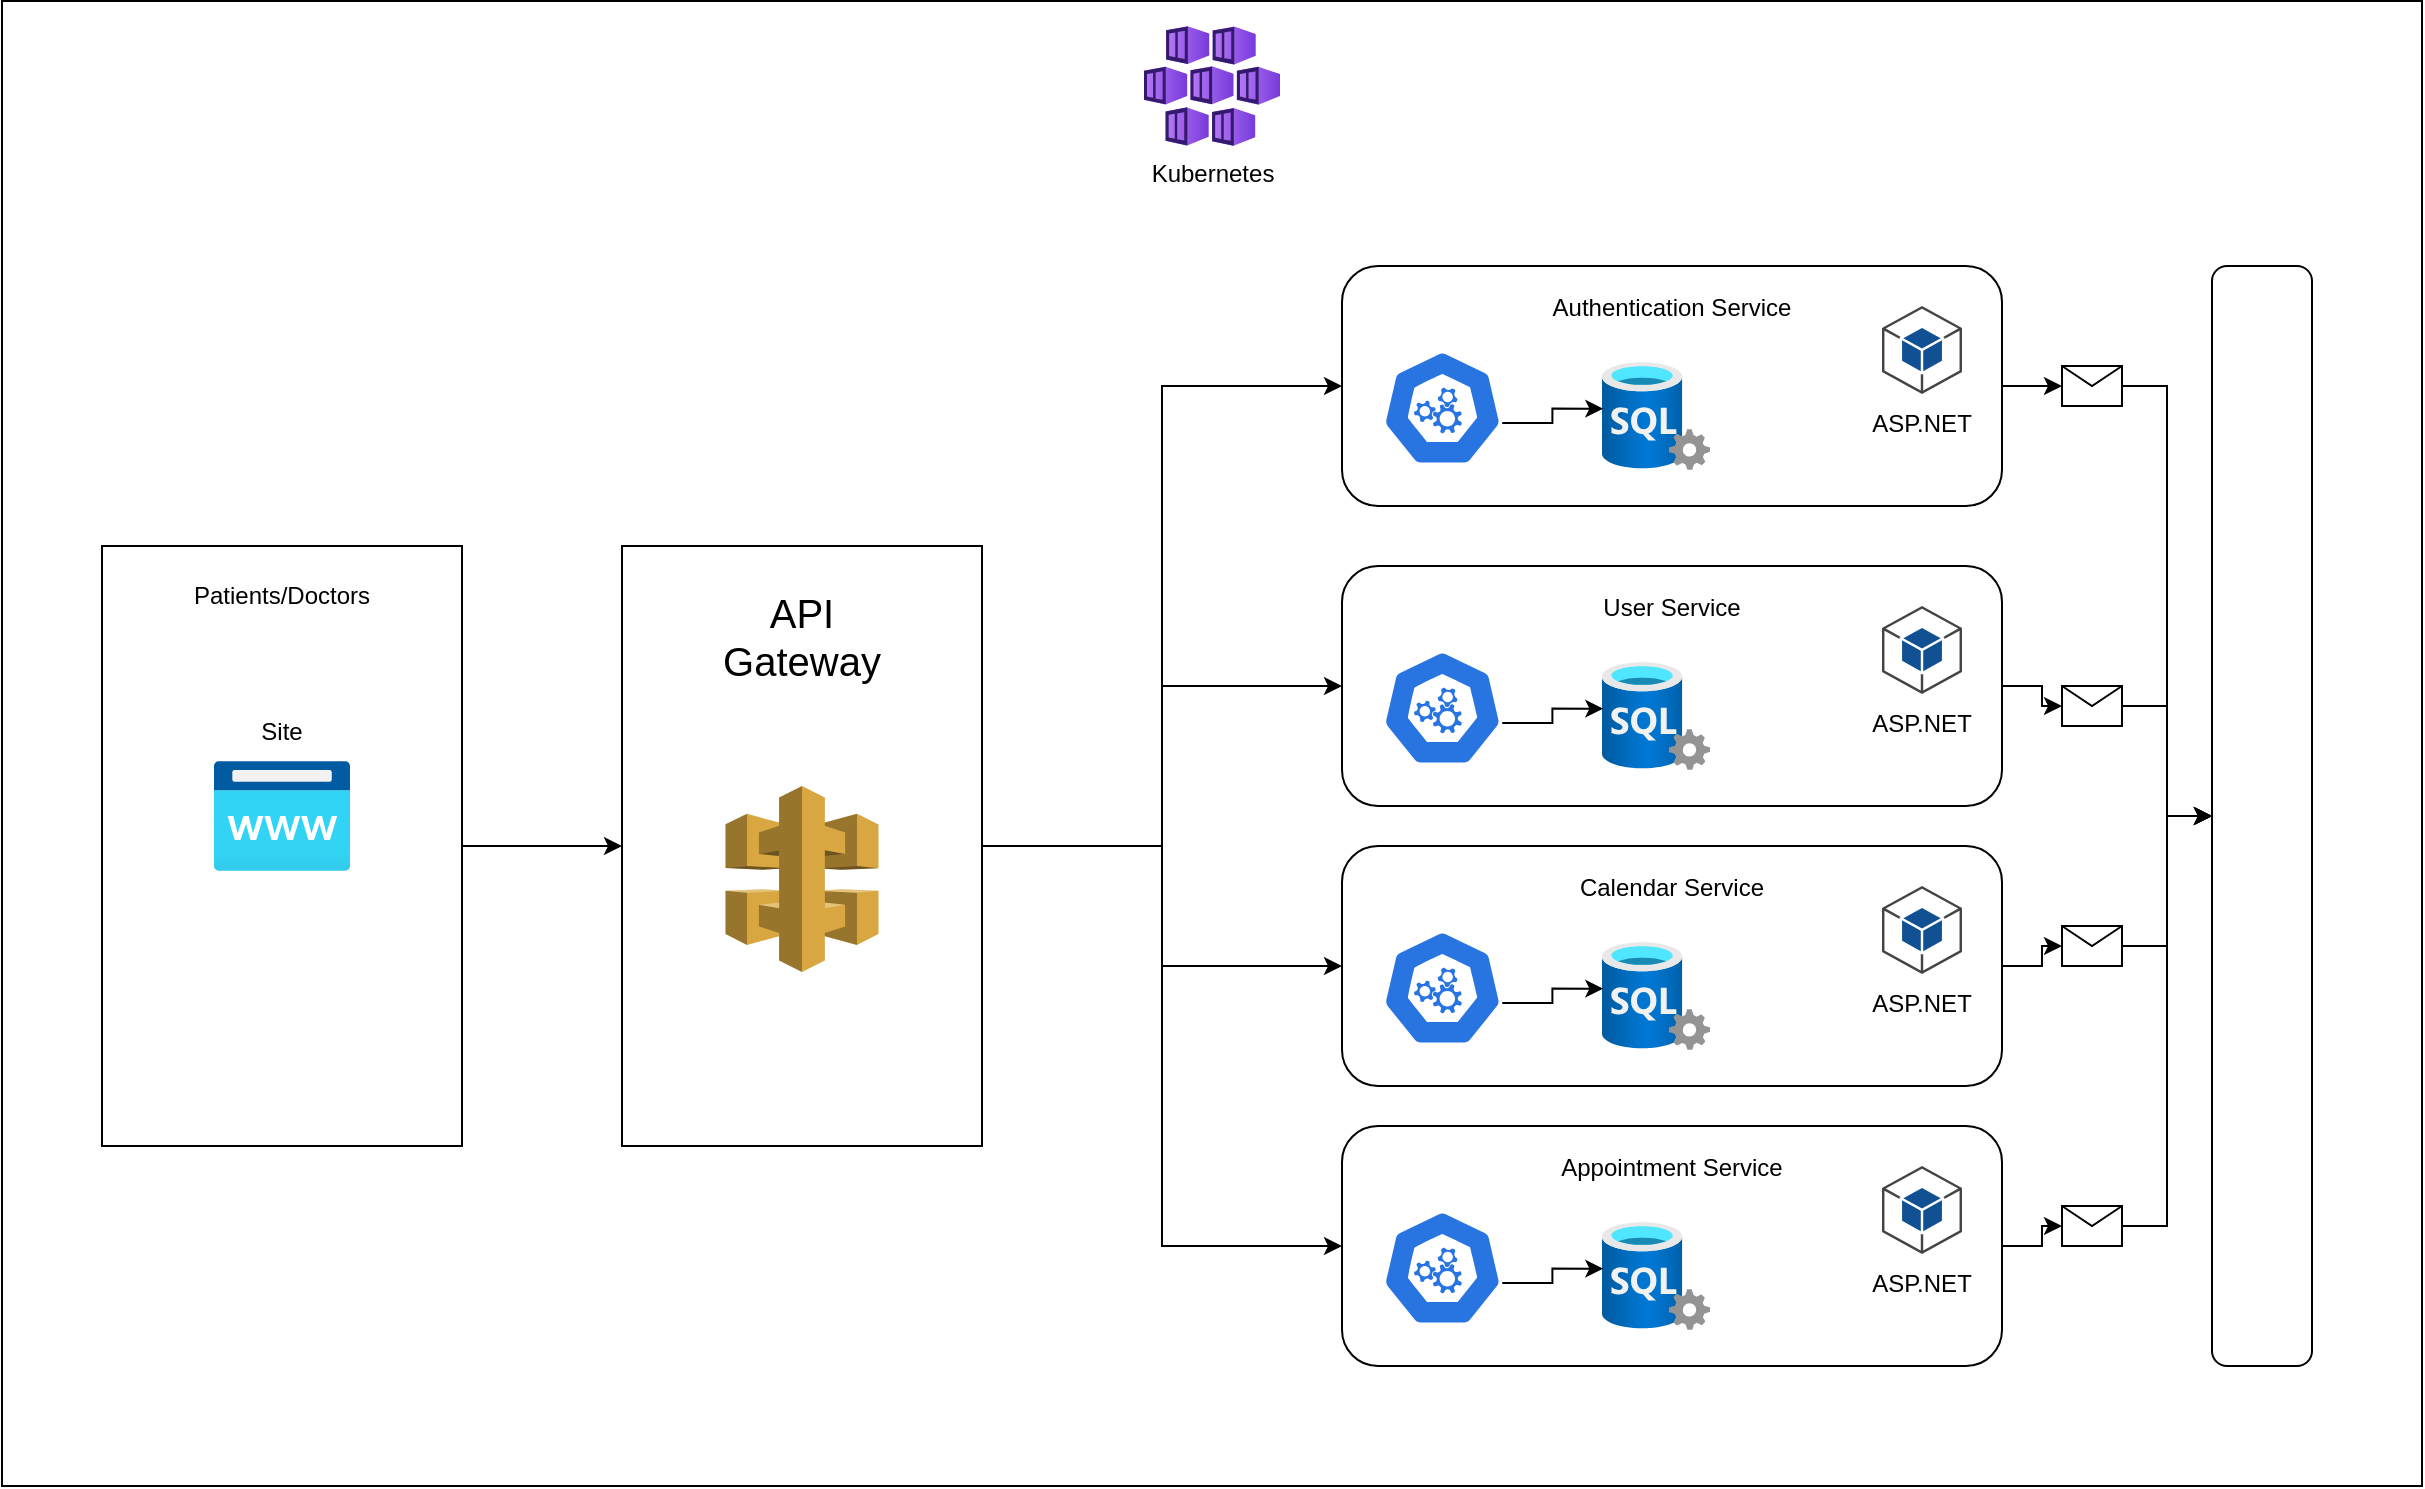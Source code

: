 <mxfile version="24.7.1" type="device">
  <diagram name="Page-1" id="5PDi24Nd0WOvzgx9rs48">
    <mxGraphModel dx="2883" dy="1143" grid="1" gridSize="10" guides="1" tooltips="1" connect="1" arrows="1" fold="1" page="1" pageScale="1" pageWidth="850" pageHeight="1100" math="0" shadow="0">
      <root>
        <mxCell id="0" />
        <mxCell id="1" parent="0" />
        <mxCell id="lJCqOrtROZyt1CxWIybu-80" value="" style="rounded=0;whiteSpace=wrap;html=1;" vertex="1" parent="1">
          <mxGeometry x="-250" y="127.5" width="1210" height="742.5" as="geometry" />
        </mxCell>
        <mxCell id="lJCqOrtROZyt1CxWIybu-28" value="" style="group" vertex="1" connectable="0" parent="1">
          <mxGeometry x="420" y="410" width="330" height="120" as="geometry" />
        </mxCell>
        <mxCell id="lJCqOrtROZyt1CxWIybu-13" value="" style="rounded=1;whiteSpace=wrap;html=1;" vertex="1" parent="lJCqOrtROZyt1CxWIybu-28">
          <mxGeometry width="330" height="120" as="geometry" />
        </mxCell>
        <mxCell id="lJCqOrtROZyt1CxWIybu-14" value="User Service" style="text;html=1;align=center;verticalAlign=middle;whiteSpace=wrap;rounded=0;" vertex="1" parent="lJCqOrtROZyt1CxWIybu-28">
          <mxGeometry x="80" y="6" width="170" height="30" as="geometry" />
        </mxCell>
        <mxCell id="lJCqOrtROZyt1CxWIybu-15" value="" style="aspect=fixed;sketch=0;html=1;dashed=0;whitespace=wrap;verticalLabelPosition=bottom;verticalAlign=top;fillColor=#2875E2;strokeColor=#ffffff;points=[[0.005,0.63,0],[0.1,0.2,0],[0.9,0.2,0],[0.5,0,0],[0.995,0.63,0],[0.72,0.99,0],[0.5,1,0],[0.28,0.99,0]];shape=mxgraph.kubernetes.icon2;prIcon=api" vertex="1" parent="lJCqOrtROZyt1CxWIybu-28">
          <mxGeometry x="20" y="42" width="60.42" height="58" as="geometry" />
        </mxCell>
        <mxCell id="lJCqOrtROZyt1CxWIybu-16" value="" style="image;aspect=fixed;html=1;points=[];align=center;fontSize=12;image=img/lib/azure2/databases/SQL_Server.svg;" vertex="1" parent="lJCqOrtROZyt1CxWIybu-28">
          <mxGeometry x="130" y="48" width="54" height="54" as="geometry" />
        </mxCell>
        <mxCell id="lJCqOrtROZyt1CxWIybu-17" style="edgeStyle=orthogonalEdgeStyle;rounded=0;orthogonalLoop=1;jettySize=auto;html=1;exitX=0.995;exitY=0.63;exitDx=0;exitDy=0;exitPerimeter=0;entryX=0.012;entryY=0.432;entryDx=0;entryDy=0;entryPerimeter=0;" edge="1" parent="lJCqOrtROZyt1CxWIybu-28" source="lJCqOrtROZyt1CxWIybu-15" target="lJCqOrtROZyt1CxWIybu-16">
          <mxGeometry relative="1" as="geometry" />
        </mxCell>
        <mxCell id="lJCqOrtROZyt1CxWIybu-18" value="" style="outlineConnect=0;dashed=0;verticalLabelPosition=bottom;verticalAlign=top;align=center;html=1;shape=mxgraph.aws3.android;fillColor=#115193;gradientColor=none;" vertex="1" parent="lJCqOrtROZyt1CxWIybu-28">
          <mxGeometry x="270" y="20" width="40" height="44" as="geometry" />
        </mxCell>
        <mxCell id="lJCqOrtROZyt1CxWIybu-19" value="ASP.NET" style="text;html=1;align=center;verticalAlign=middle;whiteSpace=wrap;rounded=0;" vertex="1" parent="lJCqOrtROZyt1CxWIybu-28">
          <mxGeometry x="260" y="64" width="60" height="30" as="geometry" />
        </mxCell>
        <mxCell id="lJCqOrtROZyt1CxWIybu-29" value="" style="group" vertex="1" connectable="0" parent="1">
          <mxGeometry x="420" y="260" width="330" height="120" as="geometry" />
        </mxCell>
        <mxCell id="lJCqOrtROZyt1CxWIybu-6" value="" style="rounded=1;whiteSpace=wrap;html=1;" vertex="1" parent="lJCqOrtROZyt1CxWIybu-29">
          <mxGeometry width="330" height="120" as="geometry" />
        </mxCell>
        <mxCell id="lJCqOrtROZyt1CxWIybu-7" value="Authentication Service" style="text;html=1;align=center;verticalAlign=middle;whiteSpace=wrap;rounded=0;" vertex="1" parent="lJCqOrtROZyt1CxWIybu-29">
          <mxGeometry x="80" y="6" width="170" height="30" as="geometry" />
        </mxCell>
        <mxCell id="lJCqOrtROZyt1CxWIybu-8" value="" style="aspect=fixed;sketch=0;html=1;dashed=0;whitespace=wrap;verticalLabelPosition=bottom;verticalAlign=top;fillColor=#2875E2;strokeColor=#ffffff;points=[[0.005,0.63,0],[0.1,0.2,0],[0.9,0.2,0],[0.5,0,0],[0.995,0.63,0],[0.72,0.99,0],[0.5,1,0],[0.28,0.99,0]];shape=mxgraph.kubernetes.icon2;prIcon=api" vertex="1" parent="lJCqOrtROZyt1CxWIybu-29">
          <mxGeometry x="20" y="42" width="60.42" height="58" as="geometry" />
        </mxCell>
        <mxCell id="lJCqOrtROZyt1CxWIybu-9" value="" style="image;aspect=fixed;html=1;points=[];align=center;fontSize=12;image=img/lib/azure2/databases/SQL_Server.svg;" vertex="1" parent="lJCqOrtROZyt1CxWIybu-29">
          <mxGeometry x="130" y="48" width="54" height="54" as="geometry" />
        </mxCell>
        <mxCell id="lJCqOrtROZyt1CxWIybu-10" style="edgeStyle=orthogonalEdgeStyle;rounded=0;orthogonalLoop=1;jettySize=auto;html=1;exitX=0.995;exitY=0.63;exitDx=0;exitDy=0;exitPerimeter=0;entryX=0.012;entryY=0.432;entryDx=0;entryDy=0;entryPerimeter=0;" edge="1" parent="lJCqOrtROZyt1CxWIybu-29" source="lJCqOrtROZyt1CxWIybu-8" target="lJCqOrtROZyt1CxWIybu-9">
          <mxGeometry relative="1" as="geometry" />
        </mxCell>
        <mxCell id="lJCqOrtROZyt1CxWIybu-11" value="" style="outlineConnect=0;dashed=0;verticalLabelPosition=bottom;verticalAlign=top;align=center;html=1;shape=mxgraph.aws3.android;fillColor=#115193;gradientColor=none;" vertex="1" parent="lJCqOrtROZyt1CxWIybu-29">
          <mxGeometry x="270" y="20" width="40" height="44" as="geometry" />
        </mxCell>
        <mxCell id="lJCqOrtROZyt1CxWIybu-12" value="ASP.NET" style="text;html=1;align=center;verticalAlign=middle;whiteSpace=wrap;rounded=0;" vertex="1" parent="lJCqOrtROZyt1CxWIybu-29">
          <mxGeometry x="260" y="64" width="60" height="30" as="geometry" />
        </mxCell>
        <mxCell id="lJCqOrtROZyt1CxWIybu-30" value="" style="group" vertex="1" connectable="0" parent="1">
          <mxGeometry x="420" y="550" width="330" height="120" as="geometry" />
        </mxCell>
        <mxCell id="lJCqOrtROZyt1CxWIybu-31" value="" style="rounded=1;whiteSpace=wrap;html=1;" vertex="1" parent="lJCqOrtROZyt1CxWIybu-30">
          <mxGeometry width="330" height="120" as="geometry" />
        </mxCell>
        <mxCell id="lJCqOrtROZyt1CxWIybu-32" value="Calendar Service" style="text;html=1;align=center;verticalAlign=middle;whiteSpace=wrap;rounded=0;" vertex="1" parent="lJCqOrtROZyt1CxWIybu-30">
          <mxGeometry x="80" y="6" width="170" height="30" as="geometry" />
        </mxCell>
        <mxCell id="lJCqOrtROZyt1CxWIybu-33" value="" style="aspect=fixed;sketch=0;html=1;dashed=0;whitespace=wrap;verticalLabelPosition=bottom;verticalAlign=top;fillColor=#2875E2;strokeColor=#ffffff;points=[[0.005,0.63,0],[0.1,0.2,0],[0.9,0.2,0],[0.5,0,0],[0.995,0.63,0],[0.72,0.99,0],[0.5,1,0],[0.28,0.99,0]];shape=mxgraph.kubernetes.icon2;prIcon=api" vertex="1" parent="lJCqOrtROZyt1CxWIybu-30">
          <mxGeometry x="20" y="42" width="60.42" height="58" as="geometry" />
        </mxCell>
        <mxCell id="lJCqOrtROZyt1CxWIybu-34" value="" style="image;aspect=fixed;html=1;points=[];align=center;fontSize=12;image=img/lib/azure2/databases/SQL_Server.svg;" vertex="1" parent="lJCqOrtROZyt1CxWIybu-30">
          <mxGeometry x="130" y="48" width="54" height="54" as="geometry" />
        </mxCell>
        <mxCell id="lJCqOrtROZyt1CxWIybu-35" style="edgeStyle=orthogonalEdgeStyle;rounded=0;orthogonalLoop=1;jettySize=auto;html=1;exitX=0.995;exitY=0.63;exitDx=0;exitDy=0;exitPerimeter=0;entryX=0.012;entryY=0.432;entryDx=0;entryDy=0;entryPerimeter=0;" edge="1" parent="lJCqOrtROZyt1CxWIybu-30" source="lJCqOrtROZyt1CxWIybu-33" target="lJCqOrtROZyt1CxWIybu-34">
          <mxGeometry relative="1" as="geometry" />
        </mxCell>
        <mxCell id="lJCqOrtROZyt1CxWIybu-36" value="" style="outlineConnect=0;dashed=0;verticalLabelPosition=bottom;verticalAlign=top;align=center;html=1;shape=mxgraph.aws3.android;fillColor=#115193;gradientColor=none;" vertex="1" parent="lJCqOrtROZyt1CxWIybu-30">
          <mxGeometry x="270" y="20" width="40" height="44" as="geometry" />
        </mxCell>
        <mxCell id="lJCqOrtROZyt1CxWIybu-37" value="ASP.NET" style="text;html=1;align=center;verticalAlign=middle;whiteSpace=wrap;rounded=0;" vertex="1" parent="lJCqOrtROZyt1CxWIybu-30">
          <mxGeometry x="260" y="64" width="60" height="30" as="geometry" />
        </mxCell>
        <mxCell id="lJCqOrtROZyt1CxWIybu-38" value="" style="group" vertex="1" connectable="0" parent="1">
          <mxGeometry x="420" y="690" width="330" height="120" as="geometry" />
        </mxCell>
        <mxCell id="lJCqOrtROZyt1CxWIybu-39" value="" style="rounded=1;whiteSpace=wrap;html=1;" vertex="1" parent="lJCqOrtROZyt1CxWIybu-38">
          <mxGeometry width="330" height="120" as="geometry" />
        </mxCell>
        <mxCell id="lJCqOrtROZyt1CxWIybu-40" value="Appointment Service" style="text;html=1;align=center;verticalAlign=middle;whiteSpace=wrap;rounded=0;" vertex="1" parent="lJCqOrtROZyt1CxWIybu-38">
          <mxGeometry x="80" y="6" width="170" height="30" as="geometry" />
        </mxCell>
        <mxCell id="lJCqOrtROZyt1CxWIybu-41" value="" style="aspect=fixed;sketch=0;html=1;dashed=0;whitespace=wrap;verticalLabelPosition=bottom;verticalAlign=top;fillColor=#2875E2;strokeColor=#ffffff;points=[[0.005,0.63,0],[0.1,0.2,0],[0.9,0.2,0],[0.5,0,0],[0.995,0.63,0],[0.72,0.99,0],[0.5,1,0],[0.28,0.99,0]];shape=mxgraph.kubernetes.icon2;prIcon=api" vertex="1" parent="lJCqOrtROZyt1CxWIybu-38">
          <mxGeometry x="20" y="42" width="60.42" height="58" as="geometry" />
        </mxCell>
        <mxCell id="lJCqOrtROZyt1CxWIybu-42" value="" style="image;aspect=fixed;html=1;points=[];align=center;fontSize=12;image=img/lib/azure2/databases/SQL_Server.svg;" vertex="1" parent="lJCqOrtROZyt1CxWIybu-38">
          <mxGeometry x="130" y="48" width="54" height="54" as="geometry" />
        </mxCell>
        <mxCell id="lJCqOrtROZyt1CxWIybu-43" style="edgeStyle=orthogonalEdgeStyle;rounded=0;orthogonalLoop=1;jettySize=auto;html=1;exitX=0.995;exitY=0.63;exitDx=0;exitDy=0;exitPerimeter=0;entryX=0.012;entryY=0.432;entryDx=0;entryDy=0;entryPerimeter=0;" edge="1" parent="lJCqOrtROZyt1CxWIybu-38" source="lJCqOrtROZyt1CxWIybu-41" target="lJCqOrtROZyt1CxWIybu-42">
          <mxGeometry relative="1" as="geometry" />
        </mxCell>
        <mxCell id="lJCqOrtROZyt1CxWIybu-44" value="" style="outlineConnect=0;dashed=0;verticalLabelPosition=bottom;verticalAlign=top;align=center;html=1;shape=mxgraph.aws3.android;fillColor=#115193;gradientColor=none;" vertex="1" parent="lJCqOrtROZyt1CxWIybu-38">
          <mxGeometry x="270" y="20" width="40" height="44" as="geometry" />
        </mxCell>
        <mxCell id="lJCqOrtROZyt1CxWIybu-45" value="ASP.NET" style="text;html=1;align=center;verticalAlign=middle;whiteSpace=wrap;rounded=0;" vertex="1" parent="lJCqOrtROZyt1CxWIybu-38">
          <mxGeometry x="260" y="64" width="60" height="30" as="geometry" />
        </mxCell>
        <mxCell id="lJCqOrtROZyt1CxWIybu-46" value="" style="group" vertex="1" connectable="0" parent="1">
          <mxGeometry x="60" y="400" width="180" height="300" as="geometry" />
        </mxCell>
        <mxCell id="lJCqOrtROZyt1CxWIybu-2" value="" style="rounded=0;whiteSpace=wrap;html=1;" vertex="1" parent="lJCqOrtROZyt1CxWIybu-46">
          <mxGeometry width="180" height="300" as="geometry" />
        </mxCell>
        <mxCell id="lJCqOrtROZyt1CxWIybu-3" value="&lt;font style=&quot;font-size: 20px;&quot;&gt;API Gateway&lt;/font&gt;" style="text;html=1;align=center;verticalAlign=middle;whiteSpace=wrap;rounded=0;" vertex="1" parent="lJCqOrtROZyt1CxWIybu-46">
          <mxGeometry x="60" y="30" width="60" height="30" as="geometry" />
        </mxCell>
        <mxCell id="lJCqOrtROZyt1CxWIybu-5" value="" style="outlineConnect=0;dashed=0;verticalLabelPosition=bottom;verticalAlign=top;align=center;html=1;shape=mxgraph.aws3.api_gateway;fillColor=#D9A741;gradientColor=none;" vertex="1" parent="lJCqOrtROZyt1CxWIybu-46">
          <mxGeometry x="51.75" y="120" width="76.5" height="93" as="geometry" />
        </mxCell>
        <mxCell id="lJCqOrtROZyt1CxWIybu-48" value="" style="rounded=1;whiteSpace=wrap;html=1;" vertex="1" parent="1">
          <mxGeometry x="855" y="260" width="50" height="550" as="geometry" />
        </mxCell>
        <mxCell id="lJCqOrtROZyt1CxWIybu-50" value="" style="shape=image;verticalLabelPosition=bottom;labelBackgroundColor=default;verticalAlign=top;aspect=fixed;imageAspect=0;image=https://download.logo.wine/logo/RabbitMQ/RabbitMQ-Logo.wine.png;rotation=90;" vertex="1" parent="1">
          <mxGeometry x="790" y="460" width="180" height="120" as="geometry" />
        </mxCell>
        <mxCell id="lJCqOrtROZyt1CxWIybu-56" style="edgeStyle=orthogonalEdgeStyle;rounded=0;orthogonalLoop=1;jettySize=auto;html=1;exitX=1;exitY=0.5;exitDx=0;exitDy=0;entryX=0;entryY=0.5;entryDx=0;entryDy=0;" edge="1" parent="1" source="lJCqOrtROZyt1CxWIybu-51" target="lJCqOrtROZyt1CxWIybu-48">
          <mxGeometry relative="1" as="geometry" />
        </mxCell>
        <mxCell id="lJCqOrtROZyt1CxWIybu-51" value="" style="shape=message;html=1;html=1;outlineConnect=0;labelPosition=center;verticalLabelPosition=bottom;align=center;verticalAlign=top;" vertex="1" parent="1">
          <mxGeometry x="780" y="310" width="30" height="20" as="geometry" />
        </mxCell>
        <mxCell id="lJCqOrtROZyt1CxWIybu-57" style="edgeStyle=orthogonalEdgeStyle;rounded=0;orthogonalLoop=1;jettySize=auto;html=1;exitX=1;exitY=0.5;exitDx=0;exitDy=0;entryX=0;entryY=0.5;entryDx=0;entryDy=0;" edge="1" parent="1" source="lJCqOrtROZyt1CxWIybu-52" target="lJCqOrtROZyt1CxWIybu-48">
          <mxGeometry relative="1" as="geometry" />
        </mxCell>
        <mxCell id="lJCqOrtROZyt1CxWIybu-52" value="" style="shape=message;html=1;html=1;outlineConnect=0;labelPosition=center;verticalLabelPosition=bottom;align=center;verticalAlign=top;" vertex="1" parent="1">
          <mxGeometry x="780" y="470" width="30" height="20" as="geometry" />
        </mxCell>
        <mxCell id="lJCqOrtROZyt1CxWIybu-58" style="edgeStyle=orthogonalEdgeStyle;rounded=0;orthogonalLoop=1;jettySize=auto;html=1;exitX=1;exitY=0.5;exitDx=0;exitDy=0;entryX=0;entryY=0.5;entryDx=0;entryDy=0;" edge="1" parent="1" source="lJCqOrtROZyt1CxWIybu-53" target="lJCqOrtROZyt1CxWIybu-48">
          <mxGeometry relative="1" as="geometry" />
        </mxCell>
        <mxCell id="lJCqOrtROZyt1CxWIybu-53" value="" style="shape=message;html=1;html=1;outlineConnect=0;labelPosition=center;verticalLabelPosition=bottom;align=center;verticalAlign=top;" vertex="1" parent="1">
          <mxGeometry x="780" y="590" width="30" height="20" as="geometry" />
        </mxCell>
        <mxCell id="lJCqOrtROZyt1CxWIybu-59" style="edgeStyle=orthogonalEdgeStyle;rounded=0;orthogonalLoop=1;jettySize=auto;html=1;exitX=1;exitY=0.5;exitDx=0;exitDy=0;" edge="1" parent="1" source="lJCqOrtROZyt1CxWIybu-54" target="lJCqOrtROZyt1CxWIybu-48">
          <mxGeometry relative="1" as="geometry" />
        </mxCell>
        <mxCell id="lJCqOrtROZyt1CxWIybu-54" value="" style="shape=message;html=1;html=1;outlineConnect=0;labelPosition=center;verticalLabelPosition=bottom;align=center;verticalAlign=top;" vertex="1" parent="1">
          <mxGeometry x="780" y="730" width="30" height="20" as="geometry" />
        </mxCell>
        <mxCell id="lJCqOrtROZyt1CxWIybu-61" style="edgeStyle=orthogonalEdgeStyle;rounded=0;orthogonalLoop=1;jettySize=auto;html=1;exitX=1;exitY=0.5;exitDx=0;exitDy=0;entryX=0;entryY=0.5;entryDx=0;entryDy=0;" edge="1" parent="1" source="lJCqOrtROZyt1CxWIybu-6" target="lJCqOrtROZyt1CxWIybu-51">
          <mxGeometry relative="1" as="geometry" />
        </mxCell>
        <mxCell id="lJCqOrtROZyt1CxWIybu-62" value="" style="edgeStyle=orthogonalEdgeStyle;rounded=0;orthogonalLoop=1;jettySize=auto;html=1;" edge="1" parent="1" source="lJCqOrtROZyt1CxWIybu-13" target="lJCqOrtROZyt1CxWIybu-52">
          <mxGeometry relative="1" as="geometry" />
        </mxCell>
        <mxCell id="lJCqOrtROZyt1CxWIybu-64" style="edgeStyle=orthogonalEdgeStyle;rounded=0;orthogonalLoop=1;jettySize=auto;html=1;exitX=1;exitY=0.5;exitDx=0;exitDy=0;" edge="1" parent="1" source="lJCqOrtROZyt1CxWIybu-31" target="lJCqOrtROZyt1CxWIybu-53">
          <mxGeometry relative="1" as="geometry" />
        </mxCell>
        <mxCell id="lJCqOrtROZyt1CxWIybu-65" style="edgeStyle=orthogonalEdgeStyle;rounded=0;orthogonalLoop=1;jettySize=auto;html=1;exitX=1;exitY=0.5;exitDx=0;exitDy=0;" edge="1" parent="1" source="lJCqOrtROZyt1CxWIybu-39" target="lJCqOrtROZyt1CxWIybu-54">
          <mxGeometry relative="1" as="geometry" />
        </mxCell>
        <mxCell id="lJCqOrtROZyt1CxWIybu-68" style="edgeStyle=orthogonalEdgeStyle;rounded=0;orthogonalLoop=1;jettySize=auto;html=1;exitX=1;exitY=0.5;exitDx=0;exitDy=0;entryX=0;entryY=0.5;entryDx=0;entryDy=0;" edge="1" parent="1" source="lJCqOrtROZyt1CxWIybu-2" target="lJCqOrtROZyt1CxWIybu-6">
          <mxGeometry relative="1" as="geometry" />
        </mxCell>
        <mxCell id="lJCqOrtROZyt1CxWIybu-69" style="edgeStyle=orthogonalEdgeStyle;rounded=0;orthogonalLoop=1;jettySize=auto;html=1;exitX=1;exitY=0.5;exitDx=0;exitDy=0;entryX=0;entryY=0.5;entryDx=0;entryDy=0;" edge="1" parent="1" source="lJCqOrtROZyt1CxWIybu-2" target="lJCqOrtROZyt1CxWIybu-13">
          <mxGeometry relative="1" as="geometry" />
        </mxCell>
        <mxCell id="lJCqOrtROZyt1CxWIybu-70" style="edgeStyle=orthogonalEdgeStyle;rounded=0;orthogonalLoop=1;jettySize=auto;html=1;exitX=1;exitY=0.5;exitDx=0;exitDy=0;entryX=0;entryY=0.5;entryDx=0;entryDy=0;" edge="1" parent="1" source="lJCqOrtROZyt1CxWIybu-2" target="lJCqOrtROZyt1CxWIybu-31">
          <mxGeometry relative="1" as="geometry" />
        </mxCell>
        <mxCell id="lJCqOrtROZyt1CxWIybu-71" style="edgeStyle=orthogonalEdgeStyle;rounded=0;orthogonalLoop=1;jettySize=auto;html=1;exitX=1;exitY=0.5;exitDx=0;exitDy=0;entryX=0;entryY=0.5;entryDx=0;entryDy=0;" edge="1" parent="1" source="lJCqOrtROZyt1CxWIybu-2" target="lJCqOrtROZyt1CxWIybu-39">
          <mxGeometry relative="1" as="geometry" />
        </mxCell>
        <mxCell id="lJCqOrtROZyt1CxWIybu-78" style="edgeStyle=orthogonalEdgeStyle;rounded=0;orthogonalLoop=1;jettySize=auto;html=1;exitX=1;exitY=0.5;exitDx=0;exitDy=0;entryX=0;entryY=0.5;entryDx=0;entryDy=0;" edge="1" parent="1" source="lJCqOrtROZyt1CxWIybu-72" target="lJCqOrtROZyt1CxWIybu-2">
          <mxGeometry relative="1" as="geometry" />
        </mxCell>
        <mxCell id="lJCqOrtROZyt1CxWIybu-72" value="" style="rounded=0;whiteSpace=wrap;html=1;" vertex="1" parent="1">
          <mxGeometry x="-200" y="400" width="180" height="300" as="geometry" />
        </mxCell>
        <mxCell id="lJCqOrtROZyt1CxWIybu-73" value="Patients/Doctors" style="text;html=1;align=center;verticalAlign=middle;whiteSpace=wrap;rounded=0;" vertex="1" parent="1">
          <mxGeometry x="-140" y="410" width="60" height="30" as="geometry" />
        </mxCell>
        <mxCell id="lJCqOrtROZyt1CxWIybu-74" value="" style="image;aspect=fixed;html=1;points=[];align=center;fontSize=12;image=img/lib/azure2/app_services/App_Service_Domains.svg;" vertex="1" parent="1">
          <mxGeometry x="-144" y="507.5" width="68" height="55.0" as="geometry" />
        </mxCell>
        <mxCell id="lJCqOrtROZyt1CxWIybu-75" value="Kubernetes" style="image;aspect=fixed;html=1;points=[];align=center;fontSize=12;image=img/lib/azure2/containers/Kubernetes_Services.svg;" vertex="1" parent="1">
          <mxGeometry x="321" y="140" width="68" height="60" as="geometry" />
        </mxCell>
        <mxCell id="lJCqOrtROZyt1CxWIybu-76" value="Site" style="text;html=1;align=center;verticalAlign=middle;whiteSpace=wrap;rounded=0;" vertex="1" parent="1">
          <mxGeometry x="-140" y="477.5" width="60" height="30" as="geometry" />
        </mxCell>
        <mxCell id="lJCqOrtROZyt1CxWIybu-77" value="" style="shape=image;verticalLabelPosition=bottom;labelBackgroundColor=default;verticalAlign=top;aspect=fixed;imageAspect=0;image=https://img.icons8.com/fluent/512/angularjs.png;" vertex="1" parent="1">
          <mxGeometry x="-136" y="630" width="52" height="52" as="geometry" />
        </mxCell>
      </root>
    </mxGraphModel>
  </diagram>
</mxfile>
